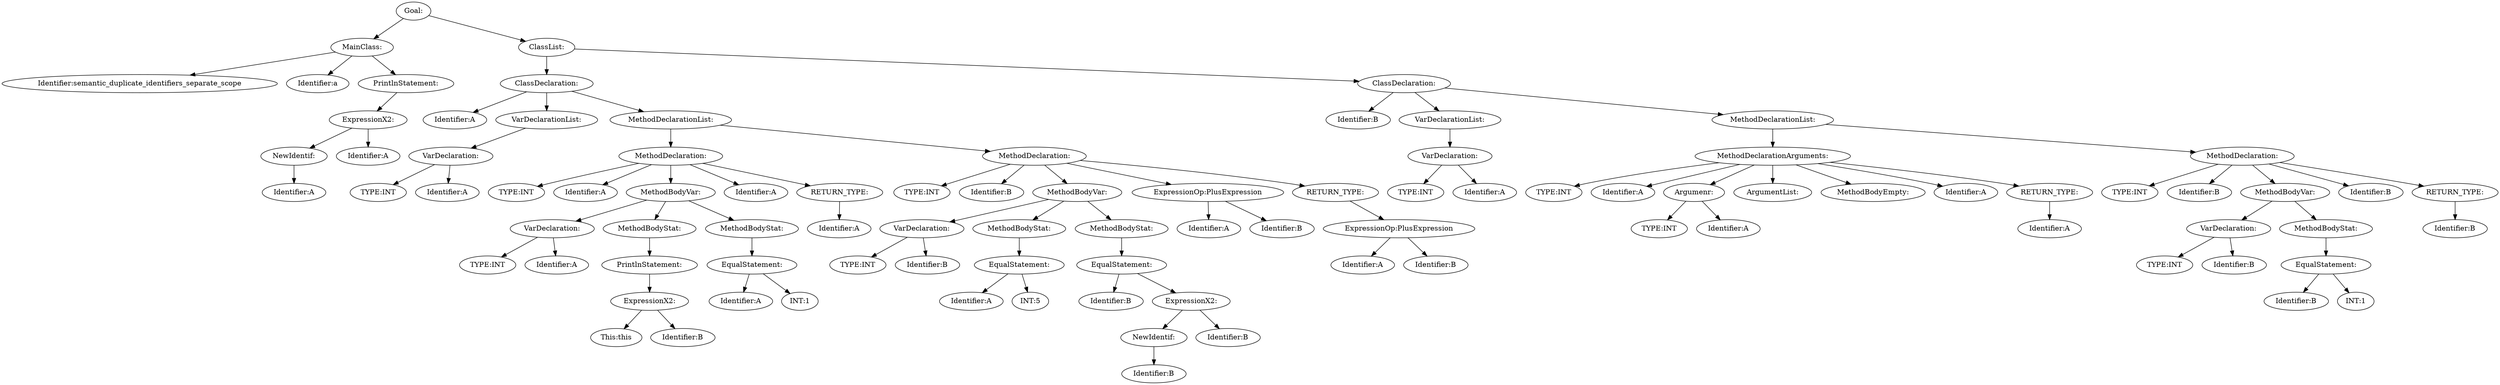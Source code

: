 digraph {
n0 [label="Goal:"];
n1 [label="MainClass:"];
n2 [label="Identifier:semantic_duplicate_identifiers_separate_scope"];
n1 -> n2
n3 [label="Identifier:a"];
n1 -> n3
n4 [label="PrintlnStatement:"];
n5 [label="ExpressionX2:"];
n6 [label="NewIdentif:"];
n7 [label="Identifier:A"];
n6 -> n7
n5 -> n6
n8 [label="Identifier:A"];
n5 -> n8
n4 -> n5
n1 -> n4
n0 -> n1
n9 [label="ClassList:"];
n10 [label="ClassDeclaration:"];
n11 [label="Identifier:A"];
n10 -> n11
n12 [label="VarDeclarationList:"];
n13 [label="VarDeclaration:"];
n14 [label="TYPE:INT"];
n13 -> n14
n15 [label="Identifier:A"];
n13 -> n15
n12 -> n13
n10 -> n12
n16 [label="MethodDeclarationList:"];
n17 [label="MethodDeclaration:"];
n18 [label="TYPE:INT"];
n17 -> n18
n19 [label="Identifier:A"];
n17 -> n19
n20 [label="MethodBodyVar:"];
n21 [label="VarDeclaration:"];
n22 [label="TYPE:INT"];
n21 -> n22
n23 [label="Identifier:A"];
n21 -> n23
n20 -> n21
n24 [label="MethodBodyStat:"];
n25 [label="PrintlnStatement:"];
n26 [label="ExpressionX2:"];
n27 [label="This:this"];
n26 -> n27
n28 [label="Identifier:B"];
n26 -> n28
n25 -> n26
n24 -> n25
n20 -> n24
n29 [label="MethodBodyStat:"];
n30 [label="EqualStatement:"];
n31 [label="Identifier:A"];
n30 -> n31
n32 [label="INT:1"];
n30 -> n32
n29 -> n30
n20 -> n29
n17 -> n20
n33 [label="Identifier:A"];
n17 -> n33
n34 [label="RETURN_TYPE:"];
n35 [label="Identifier:A"];
n34 -> n35
n17 -> n34
n16 -> n17
n36 [label="MethodDeclaration:"];
n37 [label="TYPE:INT"];
n36 -> n37
n38 [label="Identifier:B"];
n36 -> n38
n39 [label="MethodBodyVar:"];
n40 [label="VarDeclaration:"];
n41 [label="TYPE:INT"];
n40 -> n41
n42 [label="Identifier:B"];
n40 -> n42
n39 -> n40
n43 [label="MethodBodyStat:"];
n44 [label="EqualStatement:"];
n45 [label="Identifier:A"];
n44 -> n45
n46 [label="INT:5"];
n44 -> n46
n43 -> n44
n39 -> n43
n47 [label="MethodBodyStat:"];
n48 [label="EqualStatement:"];
n49 [label="Identifier:B"];
n48 -> n49
n50 [label="ExpressionX2:"];
n51 [label="NewIdentif:"];
n52 [label="Identifier:B"];
n51 -> n52
n50 -> n51
n53 [label="Identifier:B"];
n50 -> n53
n48 -> n50
n47 -> n48
n39 -> n47
n36 -> n39
n54 [label="ExpressionOp:PlusExpression"];
n55 [label="Identifier:A"];
n54 -> n55
n56 [label="Identifier:B"];
n54 -> n56
n36 -> n54
n57 [label="RETURN_TYPE:"];
n58 [label="ExpressionOp:PlusExpression"];
n59 [label="Identifier:A"];
n58 -> n59
n60 [label="Identifier:B"];
n58 -> n60
n57 -> n58
n36 -> n57
n16 -> n36
n10 -> n16
n9 -> n10
n61 [label="ClassDeclaration:"];
n62 [label="Identifier:B"];
n61 -> n62
n63 [label="VarDeclarationList:"];
n64 [label="VarDeclaration:"];
n65 [label="TYPE:INT"];
n64 -> n65
n66 [label="Identifier:A"];
n64 -> n66
n63 -> n64
n61 -> n63
n67 [label="MethodDeclarationList:"];
n68 [label="MethodDeclarationArguments:"];
n69 [label="TYPE:INT"];
n68 -> n69
n70 [label="Identifier:A"];
n68 -> n70
n71 [label="Argumenr:"];
n72 [label="TYPE:INT"];
n71 -> n72
n73 [label="Identifier:A"];
n71 -> n73
n68 -> n71
n74 [label="ArgumentList:"];
n68 -> n74
n75 [label="MethodBodyEmpty:"];
n68 -> n75
n76 [label="Identifier:A"];
n68 -> n76
n77 [label="RETURN_TYPE:"];
n78 [label="Identifier:A"];
n77 -> n78
n68 -> n77
n67 -> n68
n79 [label="MethodDeclaration:"];
n80 [label="TYPE:INT"];
n79 -> n80
n81 [label="Identifier:B"];
n79 -> n81
n82 [label="MethodBodyVar:"];
n83 [label="VarDeclaration:"];
n84 [label="TYPE:INT"];
n83 -> n84
n85 [label="Identifier:B"];
n83 -> n85
n82 -> n83
n86 [label="MethodBodyStat:"];
n87 [label="EqualStatement:"];
n88 [label="Identifier:B"];
n87 -> n88
n89 [label="INT:1"];
n87 -> n89
n86 -> n87
n82 -> n86
n79 -> n82
n90 [label="Identifier:B"];
n79 -> n90
n91 [label="RETURN_TYPE:"];
n92 [label="Identifier:B"];
n91 -> n92
n79 -> n91
n67 -> n79
n61 -> n67
n9 -> n61
n0 -> n9
}
